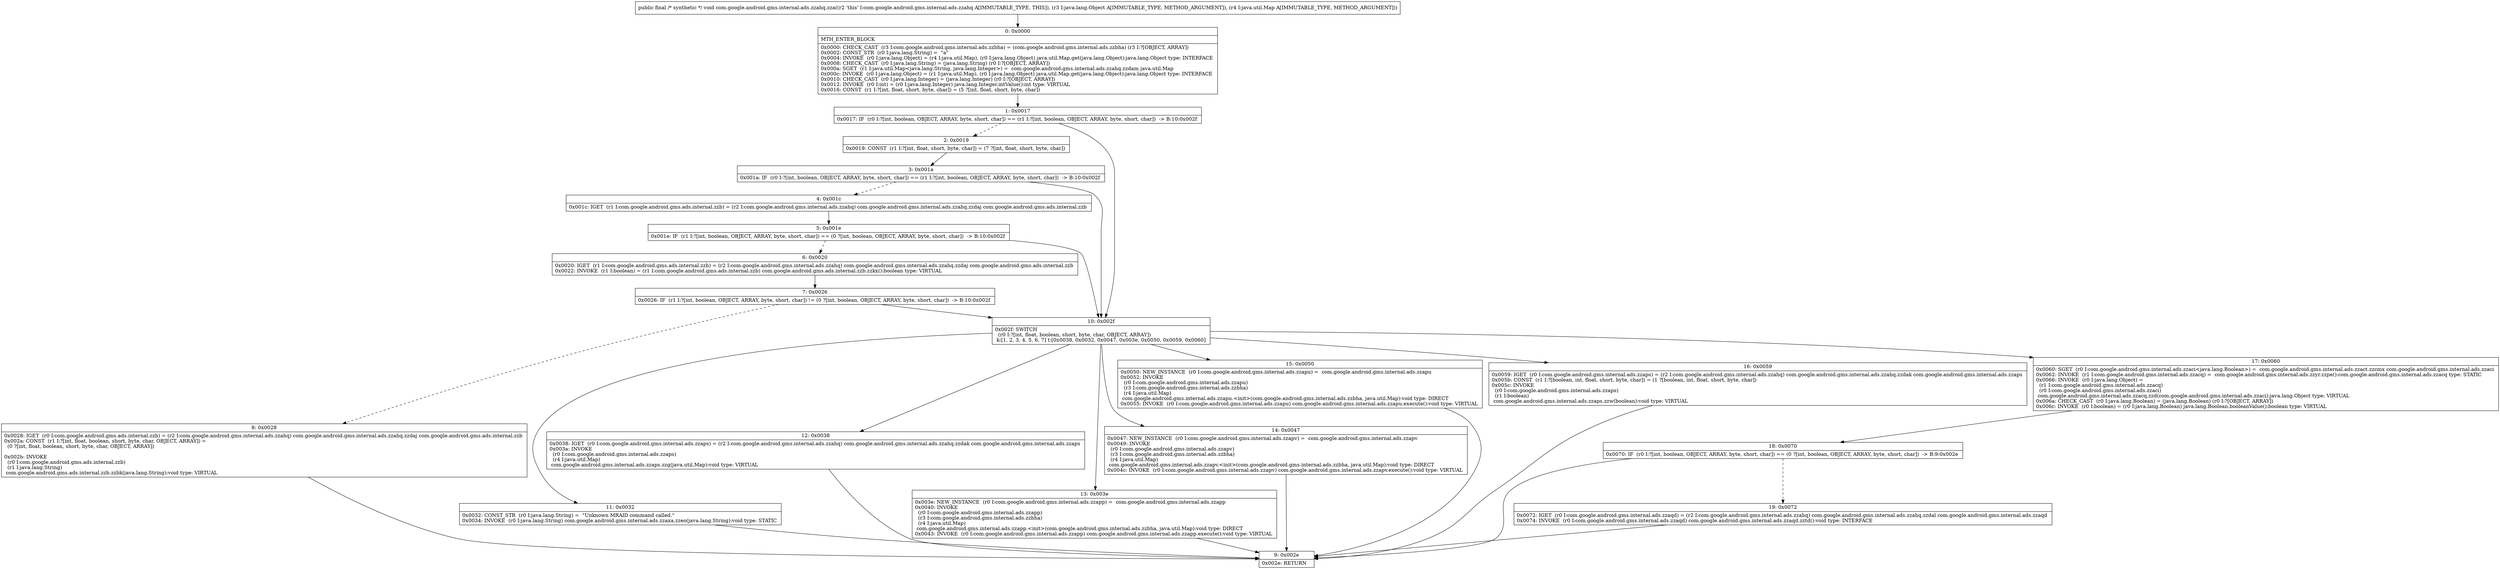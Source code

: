digraph "CFG forcom.google.android.gms.internal.ads.zzahq.zza(Ljava\/lang\/Object;Ljava\/util\/Map;)V" {
Node_0 [shape=record,label="{0\:\ 0x0000|MTH_ENTER_BLOCK\l|0x0000: CHECK_CAST  (r3 I:com.google.android.gms.internal.ads.zzbha) = (com.google.android.gms.internal.ads.zzbha) (r3 I:?[OBJECT, ARRAY]) \l0x0002: CONST_STR  (r0 I:java.lang.String) =  \"a\" \l0x0004: INVOKE  (r0 I:java.lang.Object) = (r4 I:java.util.Map), (r0 I:java.lang.Object) java.util.Map.get(java.lang.Object):java.lang.Object type: INTERFACE \l0x0008: CHECK_CAST  (r0 I:java.lang.String) = (java.lang.String) (r0 I:?[OBJECT, ARRAY]) \l0x000a: SGET  (r1 I:java.util.Map\<java.lang.String, java.lang.Integer\>) =  com.google.android.gms.internal.ads.zzahq.zzdam java.util.Map \l0x000c: INVOKE  (r0 I:java.lang.Object) = (r1 I:java.util.Map), (r0 I:java.lang.Object) java.util.Map.get(java.lang.Object):java.lang.Object type: INTERFACE \l0x0010: CHECK_CAST  (r0 I:java.lang.Integer) = (java.lang.Integer) (r0 I:?[OBJECT, ARRAY]) \l0x0012: INVOKE  (r0 I:int) = (r0 I:java.lang.Integer) java.lang.Integer.intValue():int type: VIRTUAL \l0x0016: CONST  (r1 I:?[int, float, short, byte, char]) = (5 ?[int, float, short, byte, char]) \l}"];
Node_1 [shape=record,label="{1\:\ 0x0017|0x0017: IF  (r0 I:?[int, boolean, OBJECT, ARRAY, byte, short, char]) == (r1 I:?[int, boolean, OBJECT, ARRAY, byte, short, char])  \-\> B:10:0x002f \l}"];
Node_2 [shape=record,label="{2\:\ 0x0019|0x0019: CONST  (r1 I:?[int, float, short, byte, char]) = (7 ?[int, float, short, byte, char]) \l}"];
Node_3 [shape=record,label="{3\:\ 0x001a|0x001a: IF  (r0 I:?[int, boolean, OBJECT, ARRAY, byte, short, char]) == (r1 I:?[int, boolean, OBJECT, ARRAY, byte, short, char])  \-\> B:10:0x002f \l}"];
Node_4 [shape=record,label="{4\:\ 0x001c|0x001c: IGET  (r1 I:com.google.android.gms.ads.internal.zzb) = (r2 I:com.google.android.gms.internal.ads.zzahq) com.google.android.gms.internal.ads.zzahq.zzdaj com.google.android.gms.ads.internal.zzb \l}"];
Node_5 [shape=record,label="{5\:\ 0x001e|0x001e: IF  (r1 I:?[int, boolean, OBJECT, ARRAY, byte, short, char]) == (0 ?[int, boolean, OBJECT, ARRAY, byte, short, char])  \-\> B:10:0x002f \l}"];
Node_6 [shape=record,label="{6\:\ 0x0020|0x0020: IGET  (r1 I:com.google.android.gms.ads.internal.zzb) = (r2 I:com.google.android.gms.internal.ads.zzahq) com.google.android.gms.internal.ads.zzahq.zzdaj com.google.android.gms.ads.internal.zzb \l0x0022: INVOKE  (r1 I:boolean) = (r1 I:com.google.android.gms.ads.internal.zzb) com.google.android.gms.ads.internal.zzb.zzkx():boolean type: VIRTUAL \l}"];
Node_7 [shape=record,label="{7\:\ 0x0026|0x0026: IF  (r1 I:?[int, boolean, OBJECT, ARRAY, byte, short, char]) != (0 ?[int, boolean, OBJECT, ARRAY, byte, short, char])  \-\> B:10:0x002f \l}"];
Node_8 [shape=record,label="{8\:\ 0x0028|0x0028: IGET  (r0 I:com.google.android.gms.ads.internal.zzb) = (r2 I:com.google.android.gms.internal.ads.zzahq) com.google.android.gms.internal.ads.zzahq.zzdaj com.google.android.gms.ads.internal.zzb \l0x002a: CONST  (r1 I:?[int, float, boolean, short, byte, char, OBJECT, ARRAY]) = \l  (0 ?[int, float, boolean, short, byte, char, OBJECT, ARRAY])\l \l0x002b: INVOKE  \l  (r0 I:com.google.android.gms.ads.internal.zzb)\l  (r1 I:java.lang.String)\l com.google.android.gms.ads.internal.zzb.zzbk(java.lang.String):void type: VIRTUAL \l}"];
Node_9 [shape=record,label="{9\:\ 0x002e|0x002e: RETURN   \l}"];
Node_10 [shape=record,label="{10\:\ 0x002f|0x002f: SWITCH  \l  (r0 I:?[int, float, boolean, short, byte, char, OBJECT, ARRAY])\l k:[1, 2, 3, 4, 5, 6, 7] t:[0x0038, 0x0032, 0x0047, 0x003e, 0x0050, 0x0059, 0x0060] \l}"];
Node_11 [shape=record,label="{11\:\ 0x0032|0x0032: CONST_STR  (r0 I:java.lang.String) =  \"Unknown MRAID command called.\" \l0x0034: INVOKE  (r0 I:java.lang.String) com.google.android.gms.internal.ads.zzaxa.zzeo(java.lang.String):void type: STATIC \l}"];
Node_12 [shape=record,label="{12\:\ 0x0038|0x0038: IGET  (r0 I:com.google.android.gms.internal.ads.zzaps) = (r2 I:com.google.android.gms.internal.ads.zzahq) com.google.android.gms.internal.ads.zzahq.zzdak com.google.android.gms.internal.ads.zzaps \l0x003a: INVOKE  \l  (r0 I:com.google.android.gms.internal.ads.zzaps)\l  (r4 I:java.util.Map)\l com.google.android.gms.internal.ads.zzaps.zzg(java.util.Map):void type: VIRTUAL \l}"];
Node_13 [shape=record,label="{13\:\ 0x003e|0x003e: NEW_INSTANCE  (r0 I:com.google.android.gms.internal.ads.zzapp) =  com.google.android.gms.internal.ads.zzapp \l0x0040: INVOKE  \l  (r0 I:com.google.android.gms.internal.ads.zzapp)\l  (r3 I:com.google.android.gms.internal.ads.zzbha)\l  (r4 I:java.util.Map)\l com.google.android.gms.internal.ads.zzapp.\<init\>(com.google.android.gms.internal.ads.zzbha, java.util.Map):void type: DIRECT \l0x0043: INVOKE  (r0 I:com.google.android.gms.internal.ads.zzapp) com.google.android.gms.internal.ads.zzapp.execute():void type: VIRTUAL \l}"];
Node_14 [shape=record,label="{14\:\ 0x0047|0x0047: NEW_INSTANCE  (r0 I:com.google.android.gms.internal.ads.zzapv) =  com.google.android.gms.internal.ads.zzapv \l0x0049: INVOKE  \l  (r0 I:com.google.android.gms.internal.ads.zzapv)\l  (r3 I:com.google.android.gms.internal.ads.zzbha)\l  (r4 I:java.util.Map)\l com.google.android.gms.internal.ads.zzapv.\<init\>(com.google.android.gms.internal.ads.zzbha, java.util.Map):void type: DIRECT \l0x004c: INVOKE  (r0 I:com.google.android.gms.internal.ads.zzapv) com.google.android.gms.internal.ads.zzapv.execute():void type: VIRTUAL \l}"];
Node_15 [shape=record,label="{15\:\ 0x0050|0x0050: NEW_INSTANCE  (r0 I:com.google.android.gms.internal.ads.zzapu) =  com.google.android.gms.internal.ads.zzapu \l0x0052: INVOKE  \l  (r0 I:com.google.android.gms.internal.ads.zzapu)\l  (r3 I:com.google.android.gms.internal.ads.zzbha)\l  (r4 I:java.util.Map)\l com.google.android.gms.internal.ads.zzapu.\<init\>(com.google.android.gms.internal.ads.zzbha, java.util.Map):void type: DIRECT \l0x0055: INVOKE  (r0 I:com.google.android.gms.internal.ads.zzapu) com.google.android.gms.internal.ads.zzapu.execute():void type: VIRTUAL \l}"];
Node_16 [shape=record,label="{16\:\ 0x0059|0x0059: IGET  (r0 I:com.google.android.gms.internal.ads.zzaps) = (r2 I:com.google.android.gms.internal.ads.zzahq) com.google.android.gms.internal.ads.zzahq.zzdak com.google.android.gms.internal.ads.zzaps \l0x005b: CONST  (r1 I:?[boolean, int, float, short, byte, char]) = (1 ?[boolean, int, float, short, byte, char]) \l0x005c: INVOKE  \l  (r0 I:com.google.android.gms.internal.ads.zzaps)\l  (r1 I:boolean)\l com.google.android.gms.internal.ads.zzaps.zzw(boolean):void type: VIRTUAL \l}"];
Node_17 [shape=record,label="{17\:\ 0x0060|0x0060: SGET  (r0 I:com.google.android.gms.internal.ads.zzaci\<java.lang.Boolean\>) =  com.google.android.gms.internal.ads.zzact.zzcmx com.google.android.gms.internal.ads.zzaci \l0x0062: INVOKE  (r1 I:com.google.android.gms.internal.ads.zzacq) =  com.google.android.gms.internal.ads.zzyr.zzpe():com.google.android.gms.internal.ads.zzacq type: STATIC \l0x0066: INVOKE  (r0 I:java.lang.Object) = \l  (r1 I:com.google.android.gms.internal.ads.zzacq)\l  (r0 I:com.google.android.gms.internal.ads.zzaci)\l com.google.android.gms.internal.ads.zzacq.zzd(com.google.android.gms.internal.ads.zzaci):java.lang.Object type: VIRTUAL \l0x006a: CHECK_CAST  (r0 I:java.lang.Boolean) = (java.lang.Boolean) (r0 I:?[OBJECT, ARRAY]) \l0x006c: INVOKE  (r0 I:boolean) = (r0 I:java.lang.Boolean) java.lang.Boolean.booleanValue():boolean type: VIRTUAL \l}"];
Node_18 [shape=record,label="{18\:\ 0x0070|0x0070: IF  (r0 I:?[int, boolean, OBJECT, ARRAY, byte, short, char]) == (0 ?[int, boolean, OBJECT, ARRAY, byte, short, char])  \-\> B:9:0x002e \l}"];
Node_19 [shape=record,label="{19\:\ 0x0072|0x0072: IGET  (r0 I:com.google.android.gms.internal.ads.zzaqd) = (r2 I:com.google.android.gms.internal.ads.zzahq) com.google.android.gms.internal.ads.zzahq.zzdal com.google.android.gms.internal.ads.zzaqd \l0x0074: INVOKE  (r0 I:com.google.android.gms.internal.ads.zzaqd) com.google.android.gms.internal.ads.zzaqd.zztd():void type: INTERFACE \l}"];
MethodNode[shape=record,label="{public final \/* synthetic *\/ void com.google.android.gms.internal.ads.zzahq.zza((r2 'this' I:com.google.android.gms.internal.ads.zzahq A[IMMUTABLE_TYPE, THIS]), (r3 I:java.lang.Object A[IMMUTABLE_TYPE, METHOD_ARGUMENT]), (r4 I:java.util.Map A[IMMUTABLE_TYPE, METHOD_ARGUMENT])) }"];
MethodNode -> Node_0;
Node_0 -> Node_1;
Node_1 -> Node_2[style=dashed];
Node_1 -> Node_10;
Node_2 -> Node_3;
Node_3 -> Node_4[style=dashed];
Node_3 -> Node_10;
Node_4 -> Node_5;
Node_5 -> Node_6[style=dashed];
Node_5 -> Node_10;
Node_6 -> Node_7;
Node_7 -> Node_8[style=dashed];
Node_7 -> Node_10;
Node_8 -> Node_9;
Node_10 -> Node_11;
Node_10 -> Node_12;
Node_10 -> Node_13;
Node_10 -> Node_14;
Node_10 -> Node_15;
Node_10 -> Node_16;
Node_10 -> Node_17;
Node_11 -> Node_9;
Node_12 -> Node_9;
Node_13 -> Node_9;
Node_14 -> Node_9;
Node_15 -> Node_9;
Node_16 -> Node_9;
Node_17 -> Node_18;
Node_18 -> Node_9;
Node_18 -> Node_19[style=dashed];
Node_19 -> Node_9;
}


